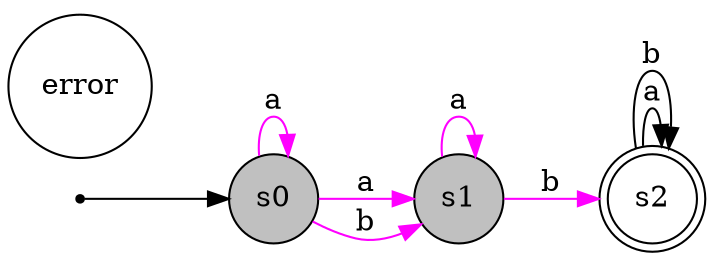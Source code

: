 digraph maquina_de_estados { 
	rankdir=LR;
	size="10"
	node [shape = doublecircle];
	s2
	node [shape = point];
	p
	node [shape = circle];
	error [style=filled, fillcolor=white];
	p -> s0
	node [shape = circle];
	s0[style=filled, fillcolor=gray]
	s1[style=filled, fillcolor=gray]
	s0 -> s0[label = "a"][color=magenta];
	s0 -> s1[label = "a"][color=magenta];
	s0 -> s1[label = "b"][color=magenta];
	s1 -> s1[label = "a"][color=magenta];
	s1 -> s2[label = "b"][color=magenta];
	s2 -> s2[label = "a"][color=black];
	s2 -> s2[label = "b"][color=black];
	}